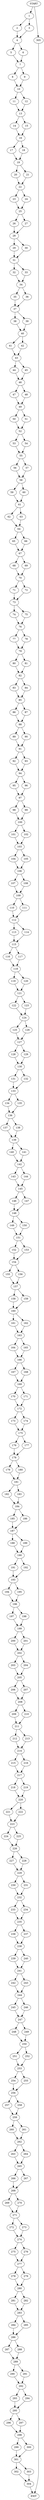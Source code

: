 digraph {
0 [label="START"]
306 [label="EXIT"]
0 -> 1
1 -> 2
1 -> 3
2 -> 4
3 -> 4
4 -> 5
4 -> 6
5 -> 7
6 -> 7
7 -> 8
7 -> 9
9 -> 10
8 -> 10
10 -> 11
10 -> 12
12 -> 13
11 -> 13
13 -> 14
13 -> 15
14 -> 16
15 -> 16
16 -> 17
16 -> 18
17 -> 19
18 -> 19
19 -> 20
19 -> 21
21 -> 22
20 -> 22
22 -> 23
22 -> 24
24 -> 25
23 -> 25
25 -> 26
25 -> 27
26 -> 28
27 -> 28
28 -> 29
28 -> 30
30 -> 31
29 -> 31
31 -> 32
31 -> 33
33 -> 34
32 -> 34
34 -> 35
34 -> 36
35 -> 37
36 -> 37
37 -> 38
37 -> 39
39 -> 40
38 -> 40
40 -> 41
40 -> 42
41 -> 43
42 -> 43
43 -> 44
43 -> 45
44 -> 46
45 -> 46
46 -> 47
46 -> 48
48 -> 49
47 -> 49
49 -> 50
49 -> 51
50 -> 52
51 -> 52
52 -> 53
52 -> 54
53 -> 55
54 -> 55
55 -> 56
55 -> 57
56 -> 58
57 -> 58
58 -> 59
58 -> 60
60 -> 61
59 -> 61
61 -> 62
61 -> 63
62 -> 64
63 -> 64
64 -> 65
64 -> 66
65 -> 67
66 -> 67
67 -> 68
67 -> 69
69 -> 70
68 -> 70
70 -> 71
70 -> 72
71 -> 73
72 -> 73
73 -> 74
73 -> 75
74 -> 76
75 -> 76
76 -> 77
76 -> 78
77 -> 79
78 -> 79
79 -> 80
79 -> 81
80 -> 82
81 -> 82
82 -> 83
82 -> 84
83 -> 85
84 -> 85
85 -> 86
85 -> 87
86 -> 88
87 -> 88
88 -> 89
88 -> 90
90 -> 91
89 -> 91
91 -> 92
91 -> 93
93 -> 94
92 -> 94
94 -> 95
94 -> 96
96 -> 97
95 -> 97
97 -> 98
97 -> 99
98 -> 100
99 -> 100
100 -> 101
100 -> 102
101 -> 103
102 -> 103
103 -> 104
103 -> 105
105 -> 106
104 -> 106
106 -> 107
106 -> 108
108 -> 109
107 -> 109
109 -> 110
109 -> 111
110 -> 112
111 -> 112
112 -> 113
112 -> 114
113 -> 115
114 -> 115
115 -> 116
115 -> 117
117 -> 118
116 -> 118
118 -> 119
118 -> 120
119 -> 121
120 -> 121
121 -> 122
121 -> 123
122 -> 124
123 -> 124
124 -> 125
124 -> 126
126 -> 127
125 -> 127
127 -> 128
127 -> 129
129 -> 130
128 -> 130
130 -> 131
130 -> 132
132 -> 133
131 -> 133
133 -> 134
133 -> 135
135 -> 136
134 -> 136
136 -> 137
136 -> 138
137 -> 139
138 -> 139
139 -> 140
139 -> 141
140 -> 142
141 -> 142
142 -> 143
142 -> 144
143 -> 145
144 -> 145
145 -> 146
145 -> 147
147 -> 148
146 -> 148
148 -> 149
148 -> 150
149 -> 151
150 -> 151
151 -> 152
151 -> 153
153 -> 154
152 -> 154
154 -> 155
154 -> 156
155 -> 157
156 -> 157
157 -> 158
157 -> 159
158 -> 160
159 -> 160
160 -> 161
160 -> 162
162 -> 163
161 -> 163
163 -> 164
163 -> 165
165 -> 166
164 -> 166
166 -> 167
166 -> 168
167 -> 169
168 -> 169
169 -> 170
169 -> 171
171 -> 172
170 -> 172
172 -> 173
172 -> 174
173 -> 175
174 -> 175
175 -> 176
175 -> 177
177 -> 178
176 -> 178
178 -> 179
178 -> 180
179 -> 181
180 -> 181
181 -> 182
181 -> 183
183 -> 184
182 -> 184
184 -> 185
184 -> 186
186 -> 187
185 -> 187
187 -> 188
187 -> 189
189 -> 190
188 -> 190
190 -> 191
190 -> 192
192 -> 193
191 -> 193
193 -> 194
193 -> 195
194 -> 196
195 -> 196
196 -> 197
196 -> 198
198 -> 199
197 -> 199
199 -> 200
199 -> 201
200 -> 202
201 -> 202
202 -> 203
202 -> 204
203 -> 205
204 -> 205
205 -> 206
205 -> 207
207 -> 208
206 -> 208
208 -> 209
208 -> 210
209 -> 211
210 -> 211
211 -> 212
211 -> 213
213 -> 214
212 -> 214
214 -> 215
214 -> 216
215 -> 217
216 -> 217
217 -> 218
217 -> 219
218 -> 220
219 -> 220
220 -> 221
220 -> 222
221 -> 223
222 -> 223
223 -> 224
223 -> 225
225 -> 226
224 -> 226
226 -> 227
226 -> 228
228 -> 229
227 -> 229
229 -> 230
229 -> 231
230 -> 232
231 -> 232
232 -> 233
232 -> 234
233 -> 235
234 -> 235
235 -> 236
235 -> 237
237 -> 238
236 -> 238
238 -> 239
238 -> 240
240 -> 241
239 -> 241
241 -> 242
241 -> 243
243 -> 244
242 -> 244
244 -> 245
244 -> 246
245 -> 247
246 -> 247
247 -> 248
247 -> 249
248 -> 250
249 -> 250
250 -> 251
250 -> 252
251 -> 253
252 -> 253
253 -> 254
253 -> 255
254 -> 256
255 -> 256
256 -> 257
256 -> 258
258 -> 259
257 -> 259
259 -> 260
259 -> 261
260 -> 262
261 -> 262
262 -> 263
262 -> 264
264 -> 265
263 -> 265
265 -> 266
265 -> 267
266 -> 268
267 -> 268
268 -> 269
268 -> 270
270 -> 271
269 -> 271
271 -> 272
271 -> 273
273 -> 274
272 -> 274
274 -> 275
274 -> 276
276 -> 277
275 -> 277
277 -> 278
277 -> 279
279 -> 280
278 -> 280
280 -> 281
280 -> 282
281 -> 283
282 -> 283
283 -> 284
283 -> 285
284 -> 286
285 -> 286
286 -> 287
286 -> 288
288 -> 289
287 -> 289
289 -> 290
289 -> 291
291 -> 292
290 -> 292
292 -> 293
292 -> 294
294 -> 295
293 -> 295
295 -> 296
295 -> 297
297 -> 298
296 -> 298
298 -> 299
298 -> 300
300 -> 301
299 -> 301
301 -> 302
301 -> 303
302 -> 304
303 -> 304
304 -> 306
0 -> 305
305 -> 306
}
